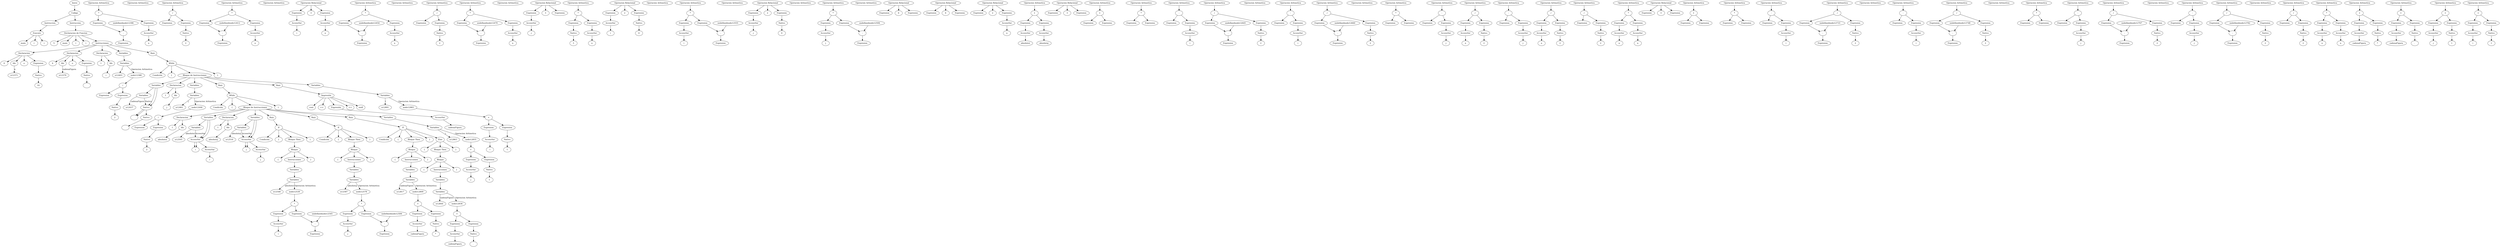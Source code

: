 digraph G {
n0[label="Inicio"]
nCodigo[label="Codigo"]
n0 -> nCodigo
n12354[label="Instruccion"]
nCodigo -> n12354
n12355[label="Execute"]
n12354 -> n12355
n12356[label="main"]
n12355 -> n12356
n12357[label="("]
n12355 -> n12357
n12358[label=")"]
n12355 -> n12358
n12359[label="Instruccion"]
nCodigo -> n12359
n12360[label="Declaracion de Funcion"]
n12359 -> n12360
n12361[label="5"]
n12360 -> n12361
n12362[label="main"]
n12360 -> n12362
n12363[label="("]
n12360 -> n12363
n12364[label=")"]
n12360 -> n12364
n12365[label="Instrucciones"]
n12360 -> n12365
n12366[label="Declaracion"]
n12367[label="0"]
n12366 -> n12367
n12368[label="Ids"]
n12368 -> n12371[label="n"]
n12366 -> n12368
n12369[label="="]
n12366 -> n12369
n12370[label="Expresion"]
n12372[label="Nativo"]
n12373[label="10"]
n12372 -> n12373
n12370 -> n12372
n12366 -> n12370
n12365 -> n12366
n12374[label="Declaracion"]
n12375[label="4"]
n12374 -> n12375
n12376[label="Ids"]
n12376 -> n12379[label="cadenaFigura"]
n12374 -> n12376
n12377[label="="]
n12374 -> n12377
n12378[label="Expresion"]
n12380[label="Nativo"]
n12381[label=""]
n12380 -> n12381
n12378 -> n12380
n12374 -> n12378
n12365 -> n12374
n12382[label="Declaracion"]
n12383[label="1"]
n12382 -> n12383
n12384[label="Ids"]
n12382 -> n12384
n12385[label="i"]
n12384 -> n12385
n12365 -> n12382
n12386[label="Variables"]
n12365 -> n12386
n12387[label="Variables"]
n12386 -> n12387
n12387 -> n12403[label="i"]
n12387 -> nodo12388[label="Operacion Aritmetica"];
nodo12389[label="/"];
nodo12390[label="Expresion"];
nodo12391[label="Expresion"];
nodo12392[label="Operacion Aritmetica"];
nodo12393[label="*"];
nodo12394[label="Expresion"];
nodo12395[label="Expresion"];
nodo12396[label="Operacion Aritmetica"];
nodo12397[label="-"];
nodo12398[label="Expresion"];
nodo12394 -> nodo12397;
nodo12397 -> nodo12398;
undefinednodo12396 -> nodo12397;
n12399[label="AccessVar"]
n12399 -> n12400
n12400[label="n"]
nodo12395 -> n12399
nodo12392 -> nodo12393;
nodo12393 -> nodo12394;
nodo12393 -> nodo12395;
n12401[label="Nativo"]
n12402[label="2"]
n12401 -> n12402
nodo12391 -> n12401
nodo12388 -> nodo12389;
nodo12389 -> nodo12390;
nodo12389 -> nodo12391;

nodo12404[label="Operacion Aritmetica"];
nodo12405[label="/"];
nodo12406[label="Expresion"];
nodo12407[label="Expresion"];
nodo12408[label="Operacion Aritmetica"];
nodo12409[label="*"];
nodo12410[label="Expresion"];
nodo12411[label="Expresion"];
nodo12412[label="Operacion Aritmetica"];
nodo12413[label="-"];
nodo12414[label="Expresion"];
nodo12410 -> nodo12413;
nodo12413 -> nodo12414;
undefinednodo12412 -> nodo12413;
n12415[label="AccessVar"]
n12415 -> n12416
n12416[label="n"]
nodo12411 -> n12415
nodo12408 -> nodo12409;
nodo12409 -> nodo12410;
nodo12409 -> nodo12411;
n12417[label="Nativo"]
n12418[label="2"]
n12417 -> n12418
nodo12407 -> n12417
nodo12404 -> nodo12405;
nodo12405 -> nodo12406;
nodo12405 -> nodo12407;
n12419[label="Raiz"]
n12365 -> n12419
n12420[label="While"]
n12419 -> n12420
n12421[label="Condición"]
n12420 -> n12421
n12425[label="Operacion Relacional"]
n12426[label="Expresion"]
n12428[label="3"]
n12427[label="Expresion"]
n12425 -> n12426
n12425 -> n12428
n12425 -> n12427
n12429[label="AccessVar"]
n12429 -> n12430
n12430[label="i"]
n12426 -> n12429
n12431[label="AccessVar"]
n12431 -> n12432
n12432[label="n"]
n12427 -> n12431
n12422[label="{"]
n12420 -> n12422
n12423[label="Bloque de Instrucciones"]
n12420 -> n12423
n12433[label="Variables"]
n12423 -> n12433
n12434[label="Variables"]
n12433 -> n12434
n12434 -> n12437[label="cadenaFigura"]
n12434 -> n12435[label="Nativo"]
n12436[label=""]
n12435 -> n12436
n12433 -> n12435

n12438[label="Nativo"]
n12439[label=""]
n12438 -> n12439
n12435[label="Nativo"]
n12436[label=""]
n12435 -> n12436
n12433 -> n12435
 -> n12438
n12440[label="Declaracion"]
n12441[label="1"]
n12440 -> n12441
n12442[label="Ids"]
n12440 -> n12442
n12443[label="j"]
n12442 -> n12443
n12423 -> n12440
n12444[label="Variables"]
n12423 -> n12444
n12445[label="Variables"]
n12444 -> n12445
n12445 -> n12461[label="j"]
n12445 -> nodo12446[label="Operacion Aritmetica"];
nodo12447[label="/"];
nodo12448[label="Expresion"];
nodo12449[label="Expresion"];
nodo12450[label="Operacion Aritmetica"];
nodo12451[label="*"];
nodo12452[label="Expresion"];
nodo12453[label="Expresion"];
nodo12454[label="Operacion Aritmetica"];
nodo12455[label="-"];
nodo12456[label="Expresion"];
nodo12452 -> nodo12455;
nodo12455 -> nodo12456;
undefinednodo12454 -> nodo12455;
n12457[label="AccessVar"]
n12457 -> n12458
n12458[label="n"]
nodo12453 -> n12457
nodo12450 -> nodo12451;
nodo12451 -> nodo12452;
nodo12451 -> nodo12453;
n12459[label="Nativo"]
n12460[label="2"]
n12459 -> n12460
nodo12449 -> n12459
nodo12446 -> nodo12447;
nodo12447 -> nodo12448;
nodo12447 -> nodo12449;

nodo12462[label="Operacion Aritmetica"];
nodo12463[label="/"];
nodo12464[label="Expresion"];
nodo12465[label="Expresion"];
nodo12466[label="Operacion Aritmetica"];
nodo12467[label="*"];
nodo12468[label="Expresion"];
nodo12469[label="Expresion"];
nodo12470[label="Operacion Aritmetica"];
nodo12471[label="-"];
nodo12472[label="Expresion"];
nodo12468 -> nodo12471;
nodo12471 -> nodo12472;
undefinednodo12470 -> nodo12471;
n12473[label="AccessVar"]
n12473 -> n12474
n12474[label="n"]
nodo12469 -> n12473
nodo12466 -> nodo12467;
nodo12467 -> nodo12468;
nodo12467 -> nodo12469;
n12475[label="Nativo"]
n12476[label="2"]
n12475 -> n12476
nodo12465 -> n12475
nodo12462 -> nodo12463;
nodo12463 -> nodo12464;
nodo12463 -> nodo12465;
n12477[label="Raiz"]
n12423 -> n12477
n12478[label="While"]
n12477 -> n12478
n12479[label="Condición"]
n12478 -> n12479
n12483[label="Operacion Relacional"]
n12484[label="Expresion"]
n12486[label="3"]
n12485[label="Expresion"]
n12483 -> n12484
n12483 -> n12486
n12483 -> n12485
n12487[label="AccessVar"]
n12487 -> n12488
n12488[label="j"]
n12484 -> n12487
nodo12489[label="Operacion Aritmetica"];
nodo12490[label="*"];
nodo12491[label="Expresion"];
nodo12492[label="Expresion"];
n12493[label="Nativo"]
n12494[label="3"]
n12493 -> n12494
nodo12491 -> n12493
n12495[label="AccessVar"]
n12495 -> n12496
n12496[label="n"]
nodo12492 -> n12495
nodo12489 -> nodo12490;
nodo12490 -> nodo12491;
nodo12490 -> nodo12492;
n12480[label="{"]
n12478 -> n12480
n12481[label="Bloque de Instrucciones"]
n12478 -> n12481
n12497[label="Declaracion"]
n12498[label="1"]
n12497 -> n12498
n12499[label="Ids"]
n12497 -> n12499
n12500[label="absolutoi"]
n12499 -> n12500
n12481 -> n12497
n12501[label="Variables"]
n12481 -> n12501
n12502[label="Variables"]
n12501 -> n12502
n12502 -> n12505[label="absolutoi"]
n12502 -> n12503[label="AccessVar"]
n12503 -> n12504
n12504[label="i"]
n12501 -> n12503

n12506[label="AccessVar"]
n12506 -> n12507
n12507[label="i"]
n12503[label="AccessVar"]
n12503 -> n12504
n12504[label="i"]
n12501 -> n12503
 -> n12506
n12508[label="Declaracion"]
n12509[label="1"]
n12508 -> n12509
n12510[label="Ids"]
n12508 -> n12510
n12511[label="absolutoj"]
n12510 -> n12511
n12481 -> n12508
n12512[label="Variables"]
n12481 -> n12512
n12513[label="Variables"]
n12512 -> n12513
n12513 -> n12516[label="absolutoj"]
n12513 -> n12514[label="AccessVar"]
n12514 -> n12515
n12515[label="j"]
n12512 -> n12514

n12517[label="AccessVar"]
n12517 -> n12518
n12518[label="j"]
n12514[label="AccessVar"]
n12514 -> n12515
n12515[label="j"]
n12512 -> n12514
 -> n12517
n12519[label="Raiz"]
n12481 -> n12519
n12520[label="If"]
n12519 -> n12520
n12521[label="Condición"]
n12520 -> n12521
n12525[label="Operacion Relacional"]
n12526[label="Expresion"]
n12528[label="2"]
n12527[label="Expresion"]
n12525 -> n12526
n12525 -> n12528
n12525 -> n12527
n12529[label="AccessVar"]
n12529 -> n12530
n12530[label="i"]
n12526 -> n12529
n12531[label="Nativo"]
n12532[label="0"]
n12531 -> n12532
n12527 -> n12531
n12522[label="{"]
n12520 -> n12522
n12523[label="Bloque Then"]
n12520 -> n12523
n12533[label="Bloque"]
n12534[label="{"]
n12533 -> n12534
n12536[label="Instrucciones"]
n12537[label="Variables"]
n12536 -> n12537
n12538[label="Variables"]
n12537 -> n12538
n12538 -> n12548[label="absolutoi"]
n12538 -> nodo12539[label="Operacion Aritmetica"];
nodo12540[label="*"];
nodo12541[label="Expresion"];
nodo12542[label="Expresion"];
n12543[label="AccessVar"]
n12543 -> n12544
n12544[label="i"]
nodo12541 -> n12543
nodo12545[label="Operacion Aritmetica"];
nodo12546[label="-"];
nodo12547[label="Expresion"];
nodo12542 -> nodo12546;
nodo12546 -> nodo12547;
undefinednodo12545 -> nodo12546;
nodo12539 -> nodo12540;
nodo12540 -> nodo12541;
nodo12540 -> nodo12542;

nodo12549[label="Operacion Aritmetica"];
nodo12550[label="*"];
nodo12551[label="Expresion"];
nodo12552[label="Expresion"];
n12553[label="AccessVar"]
n12553 -> n12554
n12554[label="i"]
nodo12551 -> n12553
nodo12555[label="Operacion Aritmetica"];
nodo12556[label="-"];
nodo12557[label="Expresion"];
nodo12552 -> nodo12556;
nodo12556 -> nodo12557;
undefinednodo12555 -> nodo12556;
nodo12549 -> nodo12550;
nodo12550 -> nodo12551;
nodo12550 -> nodo12552;
n12533 -> n12536
n12535[label="}"]
n12533 -> n12535
n12523 -> n12533
n12524[label="}"]
n12520 -> n12524
n12558[label="Raiz"]
n12481 -> n12558
n12559[label="If"]
n12558 -> n12559
n12560[label="Condición"]
n12559 -> n12560
n12564[label="Operacion Relacional"]
n12565[label="Expresion"]
n12567[label="2"]
n12566[label="Expresion"]
n12564 -> n12565
n12564 -> n12567
n12564 -> n12566
n12568[label="AccessVar"]
n12568 -> n12569
n12569[label="j"]
n12565 -> n12568
n12570[label="Nativo"]
n12571[label="0"]
n12570 -> n12571
n12566 -> n12570
n12561[label="{"]
n12559 -> n12561
n12562[label="Bloque Then"]
n12559 -> n12562
n12572[label="Bloque"]
n12573[label="{"]
n12572 -> n12573
n12575[label="Instrucciones"]
n12576[label="Variables"]
n12575 -> n12576
n12577[label="Variables"]
n12576 -> n12577
n12577 -> n12587[label="absolutoj"]
n12577 -> nodo12578[label="Operacion Aritmetica"];
nodo12579[label="*"];
nodo12580[label="Expresion"];
nodo12581[label="Expresion"];
n12582[label="AccessVar"]
n12582 -> n12583
n12583[label="j"]
nodo12580 -> n12582
nodo12584[label="Operacion Aritmetica"];
nodo12585[label="-"];
nodo12586[label="Expresion"];
nodo12581 -> nodo12585;
nodo12585 -> nodo12586;
undefinednodo12584 -> nodo12585;
nodo12578 -> nodo12579;
nodo12579 -> nodo12580;
nodo12579 -> nodo12581;

nodo12588[label="Operacion Aritmetica"];
nodo12589[label="*"];
nodo12590[label="Expresion"];
nodo12591[label="Expresion"];
n12592[label="AccessVar"]
n12592 -> n12593
n12593[label="j"]
nodo12590 -> n12592
nodo12594[label="Operacion Aritmetica"];
nodo12595[label="-"];
nodo12596[label="Expresion"];
nodo12591 -> nodo12595;
nodo12595 -> nodo12596;
undefinednodo12594 -> nodo12595;
nodo12588 -> nodo12589;
nodo12589 -> nodo12590;
nodo12589 -> nodo12591;
n12572 -> n12575
n12574[label="}"]
n12572 -> n12574
n12562 -> n12572
n12563[label="}"]
n12559 -> n12563
n12597[label="Raiz"]
n12481 -> n12597
n12598[label="If"]
n12597 -> n12598
n12599[label="Condición"]
n12598 -> n12599
n12603[label="Operacion Relacional"]
n12604[label="Expresion"]
n12606[label="6"]
n12605[label="Expresion"]
n12603 -> n12604
n12603 -> n12606
n12603 -> n12605
n12607[label="Operacion Relacional"]
n12608[label="Expresion"]
n12610[label="6"]
n12609[label="Expresion"]
n12607 -> n12608
n12607 -> n12610
n12607 -> n12609
n12611[label="Operacion Relacional"]
n12612[label="Expresion"]
n12614[label="2"]
n12613[label="Expresion"]
n12611 -> n12612
n12611 -> n12614
n12611 -> n12613
nodo12615[label="Operacion Aritmetica"];
nodo12616[label="+"];
nodo12617[label="Expresion"];
nodo12618[label="Expresion"];
n12619[label="AccessVar"]
n12619 -> n12620
n12620[label="absolutoi"]
nodo12617 -> n12619
n12621[label="AccessVar"]
n12621 -> n12622
n12622[label="absolutoj"]
nodo12618 -> n12621
nodo12615 -> nodo12616;
nodo12616 -> nodo12617;
nodo12616 -> nodo12618;
n12623[label="AccessVar"]
n12623 -> n12624
n12624[label="n"]
n12613 -> n12623
n12625[label="Operacion Relacional"]
n12626[label="Expresion"]
n12628[label="3"]
n12627[label="Expresion"]
n12625 -> n12626
n12625 -> n12628
n12625 -> n12627
nodo12629[label="Operacion Aritmetica"];
nodo12630[label="+"];
nodo12631[label="Expresion"];
nodo12632[label="Expresion"];
nodo12633[label="Operacion Aritmetica"];
nodo12634[label="*"];
nodo12635[label="Expresion"];
nodo12636[label="Expresion"];
nodo12637[label="Operacion Aritmetica"];
nodo12638[label="-"];
nodo12639[label="Expresion"];
nodo12640[label="Expresion"];
nodo12641[label="Operacion Aritmetica"];
nodo12642[label="/"];
nodo12643[label="Expresion"];
nodo12644[label="Expresion"];
nodo12645[label="Operacion Aritmetica"];
nodo12646[label="-"];
nodo12647[label="Expresion"];
nodo12643 -> nodo12646;
nodo12646 -> nodo12647;
undefinednodo12645 -> nodo12646;
n12648[label="Nativo"]
n12649[label="2"]
n12648 -> n12649
nodo12644 -> n12648
nodo12641 -> nodo12642;
nodo12642 -> nodo12643;
nodo12642 -> nodo12644;
n12650[label="AccessVar"]
n12650 -> n12651
n12651[label="i"]
nodo12640 -> n12650
nodo12637 -> nodo12638;
nodo12638 -> nodo12639;
nodo12638 -> nodo12640;
nodo12652[label="Operacion Aritmetica"];
nodo12653[label="-"];
nodo12654[label="Expresion"];
nodo12655[label="Expresion"];
nodo12656[label="Operacion Aritmetica"];
nodo12657[label="/"];
nodo12658[label="Expresion"];
nodo12659[label="Expresion"];
nodo12660[label="Operacion Aritmetica"];
nodo12661[label="-"];
nodo12662[label="Expresion"];
nodo12658 -> nodo12661;
nodo12661 -> nodo12662;
undefinednodo12660 -> nodo12661;
n12663[label="Nativo"]
n12664[label="2"]
n12663 -> n12664
nodo12659 -> n12663
nodo12656 -> nodo12657;
nodo12657 -> nodo12658;
nodo12657 -> nodo12659;
n12665[label="AccessVar"]
n12665 -> n12666
n12666[label="i"]
nodo12655 -> n12665
nodo12652 -> nodo12653;
nodo12653 -> nodo12654;
nodo12653 -> nodo12655;
nodo12633 -> nodo12634;
nodo12634 -> nodo12635;
nodo12634 -> nodo12636;
nodo12667[label="Operacion Aritmetica"];
nodo12668[label="*"];
nodo12669[label="Expresion"];
nodo12670[label="Expresion"];
nodo12671[label="Operacion Aritmetica"];
nodo12672[label="-"];
nodo12673[label="Expresion"];
nodo12674[label="Expresion"];
nodo12675[label="Operacion Aritmetica"];
nodo12676[label="/"];
nodo12677[label="Expresion"];
nodo12678[label="Expresion"];
n12679[label="AccessVar"]
n12679 -> n12680
n12680[label="n"]
nodo12677 -> n12679
n12681[label="Nativo"]
n12682[label="2"]
n12681 -> n12682
nodo12678 -> n12681
nodo12675 -> nodo12676;
nodo12676 -> nodo12677;
nodo12676 -> nodo12678;
n12683[label="AccessVar"]
n12683 -> n12684
n12684[label="j"]
nodo12674 -> n12683
nodo12671 -> nodo12672;
nodo12672 -> nodo12673;
nodo12672 -> nodo12674;
nodo12685[label="Operacion Aritmetica"];
nodo12686[label="-"];
nodo12687[label="Expresion"];
nodo12688[label="Expresion"];
nodo12689[label="Operacion Aritmetica"];
nodo12690[label="/"];
nodo12691[label="Expresion"];
nodo12692[label="Expresion"];
n12693[label="AccessVar"]
n12693 -> n12694
n12694[label="n"]
nodo12691 -> n12693
n12695[label="Nativo"]
n12696[label="2"]
n12695 -> n12696
nodo12692 -> n12695
nodo12689 -> nodo12690;
nodo12690 -> nodo12691;
nodo12690 -> nodo12692;
n12697[label="AccessVar"]
n12697 -> n12698
n12698[label="j"]
nodo12688 -> n12697
nodo12685 -> nodo12686;
nodo12686 -> nodo12687;
nodo12686 -> nodo12688;
nodo12667 -> nodo12668;
nodo12668 -> nodo12669;
nodo12668 -> nodo12670;
nodo12629 -> nodo12630;
nodo12630 -> nodo12631;
nodo12630 -> nodo12632;
nodo12699[label="Operacion Aritmetica"];
nodo12700[label="/"];
nodo12701[label="Expresion"];
nodo12702[label="Expresion"];
nodo12703[label="Operacion Aritmetica"];
nodo12704[label="*"];
nodo12705[label="Expresion"];
nodo12706[label="Expresion"];
n12707[label="AccessVar"]
n12707 -> n12708
n12708[label="n"]
nodo12705 -> n12707
n12709[label="AccessVar"]
n12709 -> n12710
n12710[label="n"]
nodo12706 -> n12709
nodo12703 -> nodo12704;
nodo12704 -> nodo12705;
nodo12704 -> nodo12706;
n12711[label="Nativo"]
n12712[label="2"]
n12711 -> n12712
nodo12702 -> n12711
nodo12699 -> nodo12700;
nodo12700 -> nodo12701;
nodo12700 -> nodo12702;
n12713[label="Operacion Relacional"]
n12714[label="Expresion"]
n12716[label="3"]
n12715[label="Expresion"]
n12713 -> n12714
n12713 -> n12716
n12713 -> n12715
nodo12717[label="Operacion Aritmetica"];
nodo12718[label="+"];
nodo12719[label="Expresion"];
nodo12720[label="Expresion"];
nodo12721[label="Operacion Aritmetica"];
nodo12722[label="*"];
nodo12723[label="Expresion"];
nodo12724[label="Expresion"];
nodo12725[label="Operacion Aritmetica"];
nodo12726[label="-"];
nodo12727[label="Expresion"];
nodo12728[label="Expresion"];
nodo12729[label="Operacion Aritmetica"];
nodo12730[label="/"];
nodo12731[label="Expresion"];
nodo12732[label="Expresion"];
nodo12733[label="Operacion Aritmetica"];
nodo12734[label="-"];
nodo12735[label="Expresion"];
nodo12731 -> nodo12734;
nodo12734 -> nodo12735;
undefinednodo12733 -> nodo12734;
n12736[label="Nativo"]
n12737[label="2"]
n12736 -> n12737
nodo12732 -> n12736
nodo12729 -> nodo12730;
nodo12730 -> nodo12731;
nodo12730 -> nodo12732;
n12738[label="AccessVar"]
n12738 -> n12739
n12739[label="i"]
nodo12728 -> n12738
nodo12725 -> nodo12726;
nodo12726 -> nodo12727;
nodo12726 -> nodo12728;
nodo12740[label="Operacion Aritmetica"];
nodo12741[label="-"];
nodo12742[label="Expresion"];
nodo12743[label="Expresion"];
nodo12744[label="Operacion Aritmetica"];
nodo12745[label="/"];
nodo12746[label="Expresion"];
nodo12747[label="Expresion"];
nodo12748[label="Operacion Aritmetica"];
nodo12749[label="-"];
nodo12750[label="Expresion"];
nodo12746 -> nodo12749;
nodo12749 -> nodo12750;
undefinednodo12748 -> nodo12749;
n12751[label="Nativo"]
n12752[label="2"]
n12751 -> n12752
nodo12747 -> n12751
nodo12744 -> nodo12745;
nodo12745 -> nodo12746;
nodo12745 -> nodo12747;
n12753[label="AccessVar"]
n12753 -> n12754
n12754[label="i"]
nodo12743 -> n12753
nodo12740 -> nodo12741;
nodo12741 -> nodo12742;
nodo12741 -> nodo12743;
nodo12721 -> nodo12722;
nodo12722 -> nodo12723;
nodo12722 -> nodo12724;
nodo12755[label="Operacion Aritmetica"];
nodo12756[label="*"];
nodo12757[label="Expresion"];
nodo12758[label="Expresion"];
nodo12759[label="Operacion Aritmetica"];
nodo12760[label="-"];
nodo12761[label="Expresion"];
nodo12762[label="Expresion"];
nodo12763[label="Operacion Aritmetica"];
nodo12764[label="/"];
nodo12765[label="Expresion"];
nodo12766[label="Expresion"];
nodo12767[label="Operacion Aritmetica"];
nodo12768[label="-"];
nodo12769[label="Expresion"];
nodo12765 -> nodo12768;
nodo12768 -> nodo12769;
undefinednodo12767 -> nodo12768;
n12770[label="Nativo"]
n12771[label="2"]
n12770 -> n12771
nodo12766 -> n12770
nodo12763 -> nodo12764;
nodo12764 -> nodo12765;
nodo12764 -> nodo12766;
n12772[label="AccessVar"]
n12772 -> n12773
n12773[label="j"]
nodo12762 -> n12772
nodo12759 -> nodo12760;
nodo12760 -> nodo12761;
nodo12760 -> nodo12762;
nodo12774[label="Operacion Aritmetica"];
nodo12775[label="-"];
nodo12776[label="Expresion"];
nodo12777[label="Expresion"];
nodo12778[label="Operacion Aritmetica"];
nodo12779[label="/"];
nodo12780[label="Expresion"];
nodo12781[label="Expresion"];
nodo12782[label="Operacion Aritmetica"];
nodo12783[label="-"];
nodo12784[label="Expresion"];
nodo12780 -> nodo12783;
nodo12783 -> nodo12784;
undefinednodo12782 -> nodo12783;
n12785[label="Nativo"]
n12786[label="2"]
n12785 -> n12786
nodo12781 -> n12785
nodo12778 -> nodo12779;
nodo12779 -> nodo12780;
nodo12779 -> nodo12781;
n12787[label="AccessVar"]
n12787 -> n12788
n12788[label="j"]
nodo12777 -> n12787
nodo12774 -> nodo12775;
nodo12775 -> nodo12776;
nodo12775 -> nodo12777;
nodo12755 -> nodo12756;
nodo12756 -> nodo12757;
nodo12756 -> nodo12758;
nodo12717 -> nodo12718;
nodo12718 -> nodo12719;
nodo12718 -> nodo12720;
nodo12789[label="Operacion Aritmetica"];
nodo12790[label="/"];
nodo12791[label="Expresion"];
nodo12792[label="Expresion"];
nodo12793[label="Operacion Aritmetica"];
nodo12794[label="*"];
nodo12795[label="Expresion"];
nodo12796[label="Expresion"];
n12797[label="AccessVar"]
n12797 -> n12798
n12798[label="n"]
nodo12795 -> n12797
n12799[label="AccessVar"]
n12799 -> n12800
n12800[label="n"]
nodo12796 -> n12799
nodo12793 -> nodo12794;
nodo12794 -> nodo12795;
nodo12794 -> nodo12796;
n12801[label="Nativo"]
n12802[label="2"]
n12801 -> n12802
nodo12792 -> n12801
nodo12789 -> nodo12790;
nodo12790 -> nodo12791;
nodo12790 -> nodo12792;
n12600[label="{"]
n12598 -> n12600
n12601[label="Bloque Then"]
n12598 -> n12601
n12803[label="Bloque"]
n12804[label="{"]
n12803 -> n12804
n12806[label="Instrucciones"]
n12807[label="Variables"]
n12806 -> n12807
n12808[label="Variables"]
n12807 -> n12808
n12808 -> n12817[label="cadenaFigura"]
n12808 -> nodo12809[label="Operacion Aritmetica"];
nodo12810[label="+"];
nodo12811[label="Expresion"];
nodo12812[label="Expresion"];
n12813[label="AccessVar"]
n12813 -> n12814
n12814[label="cadenaFigura"]
nodo12811 -> n12813
n12815[label="Nativo"]
n12816[label="* "]
n12815 -> n12816
nodo12812 -> n12815
nodo12809 -> nodo12810;
nodo12810 -> nodo12811;
nodo12810 -> nodo12812;

nodo12818[label="Operacion Aritmetica"];
nodo12819[label="+"];
nodo12820[label="Expresion"];
nodo12821[label="Expresion"];
n12822[label="AccessVar"]
n12822 -> n12823
n12823[label="cadenaFigura"]
nodo12820 -> n12822
n12824[label="Nativo"]
n12825[label="* "]
n12824 -> n12825
nodo12821 -> n12824
nodo12818 -> nodo12819;
nodo12819 -> nodo12820;
nodo12819 -> nodo12821;
n12803 -> n12806
n12805[label="}"]
n12803 -> n12805
n12601 -> n12803
n12602[label="}"]
n12598 -> n12602
n12826[label="Else"]
n12598 -> n12826
n12827[label="{"]
n12826 -> n12827
n12828[label="Bloque Then"]
n12826 -> n12828
n12830[label="Bloque"]
n12831[label="{"]
n12830 -> n12831
n12833[label="Instrucciones"]
n12834[label="Variables"]
n12833 -> n12834
n12835[label="Variables"]
n12834 -> n12835
n12835 -> n12844[label="cadenaFigura"]
n12835 -> nodo12836[label="Operacion Aritmetica"];
nodo12837[label="+"];
nodo12838[label="Expresion"];
nodo12839[label="Expresion"];
n12840[label="AccessVar"]
n12840 -> n12841
n12841[label="cadenaFigura"]
nodo12838 -> n12840
n12842[label="Nativo"]
n12843[label=". "]
n12842 -> n12843
nodo12839 -> n12842
nodo12836 -> nodo12837;
nodo12837 -> nodo12838;
nodo12837 -> nodo12839;

nodo12845[label="Operacion Aritmetica"];
nodo12846[label="+"];
nodo12847[label="Expresion"];
nodo12848[label="Expresion"];
n12849[label="AccessVar"]
n12849 -> n12850
n12850[label="cadenaFigura"]
nodo12847 -> n12849
n12851[label="Nativo"]
n12852[label=". "]
n12851 -> n12852
nodo12848 -> n12851
nodo12845 -> nodo12846;
nodo12846 -> nodo12847;
nodo12846 -> nodo12848;
n12830 -> n12833
n12832[label="}"]
n12830 -> n12832
n12828 -> n12830
n12829[label="}"]
n12826 -> n12829
n12853[label="Variables"]
n12481 -> n12853
n12854[label="Variables"]
n12853 -> n12854
n12854 -> n12863[label="j"]
n12854 -> nodo12855[label="Operacion Aritmetica"];
nodo12856[label="+"];
nodo12857[label="Expresion"];
nodo12858[label="Expresion"];
n12859[label="AccessVar"]
n12859 -> n12860
n12860[label="j"]
nodo12857 -> n12859
n12861[label="Nativo"]
n12862[label="1"]
n12861 -> n12862
nodo12858 -> n12861
nodo12855 -> nodo12856;
nodo12856 -> nodo12857;
nodo12856 -> nodo12858;

nodo12864[label="Operacion Aritmetica"];
nodo12865[label="+"];
nodo12866[label="Expresion"];
nodo12867[label="Expresion"];
n12868[label="AccessVar"]
n12868 -> n12869
n12869[label="j"]
nodo12866 -> n12868
n12870[label="Nativo"]
n12871[label="1"]
n12870 -> n12871
nodo12867 -> n12870
nodo12864 -> nodo12865;
nodo12865 -> nodo12866;
nodo12865 -> nodo12867;
n12482[label="}"]
n12478 -> n12482
n12872[label="Raiz"]
n12423 -> n12872
n12873[label="Impresión"]
n12872 -> n12873
n12874[label="cout"]
n12873 -> n12874
n12875[label="<<"]
n12873 -> n12875
n12876[label="Expresión"]
n12873 -> n12876
n12877[label="AccessVar"]
n12877 -> n12878
n12878[label="cadenaFigura"]
n12876 -> n12877
n12879[label="<<"]
n12873 -> n12879
n12880[label="endl"]
n12873 -> n12880
n12881[label="Variables"]
n12423 -> n12881
n12882[label="Variables"]
n12881 -> n12882
n12882 -> n12891[label="i"]
n12882 -> nodo12883[label="Operacion Aritmetica"];
nodo12884[label="+"];
nodo12885[label="Expresion"];
nodo12886[label="Expresion"];
n12887[label="AccessVar"]
n12887 -> n12888
n12888[label="i"]
nodo12885 -> n12887
n12889[label="Nativo"]
n12890[label="1"]
n12889 -> n12890
nodo12886 -> n12889
nodo12883 -> nodo12884;
nodo12884 -> nodo12885;
nodo12884 -> nodo12886;

nodo12892[label="Operacion Aritmetica"];
nodo12893[label="+"];
nodo12894[label="Expresion"];
nodo12895[label="Expresion"];
n12896[label="AccessVar"]
n12896 -> n12897
n12897[label="i"]
nodo12894 -> n12896
n12898[label="Nativo"]
n12899[label="1"]
n12898 -> n12899
nodo12895 -> n12898
nodo12892 -> nodo12893;
nodo12893 -> nodo12894;
nodo12893 -> nodo12895;
n12424[label="}"]
n12420 -> n12424

}